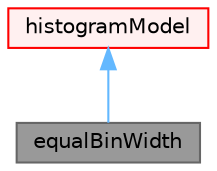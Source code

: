 digraph "equalBinWidth"
{
 // LATEX_PDF_SIZE
  bgcolor="transparent";
  edge [fontname=Helvetica,fontsize=10,labelfontname=Helvetica,labelfontsize=10];
  node [fontname=Helvetica,fontsize=10,shape=box,height=0.2,width=0.4];
  Node1 [id="Node000001",label="equalBinWidth",height=0.2,width=0.4,color="gray40", fillcolor="grey60", style="filled", fontcolor="black",tooltip="Histogram model which groups data into bins of equal width."];
  Node2 -> Node1 [id="edge1_Node000001_Node000002",dir="back",color="steelblue1",style="solid",tooltip=" "];
  Node2 [id="Node000002",label="histogramModel",height=0.2,width=0.4,color="red", fillcolor="#FFF0F0", style="filled",URL="$classFoam_1_1histogramModel.html",tooltip="A base class for histogram models."];
}
